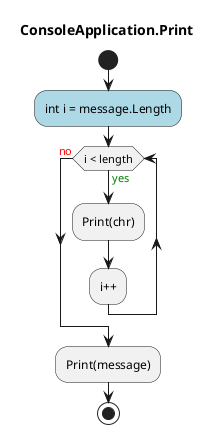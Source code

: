@startuml ConsoleApplication.Print
title ConsoleApplication.Print
start
#LightBlue:int i = message.Length;
while (i < length) is (<color:green>yes)
    :Print(chr);
:i++;
endwhile (<color:red>no)
:Print(message);
stop
@enduml
